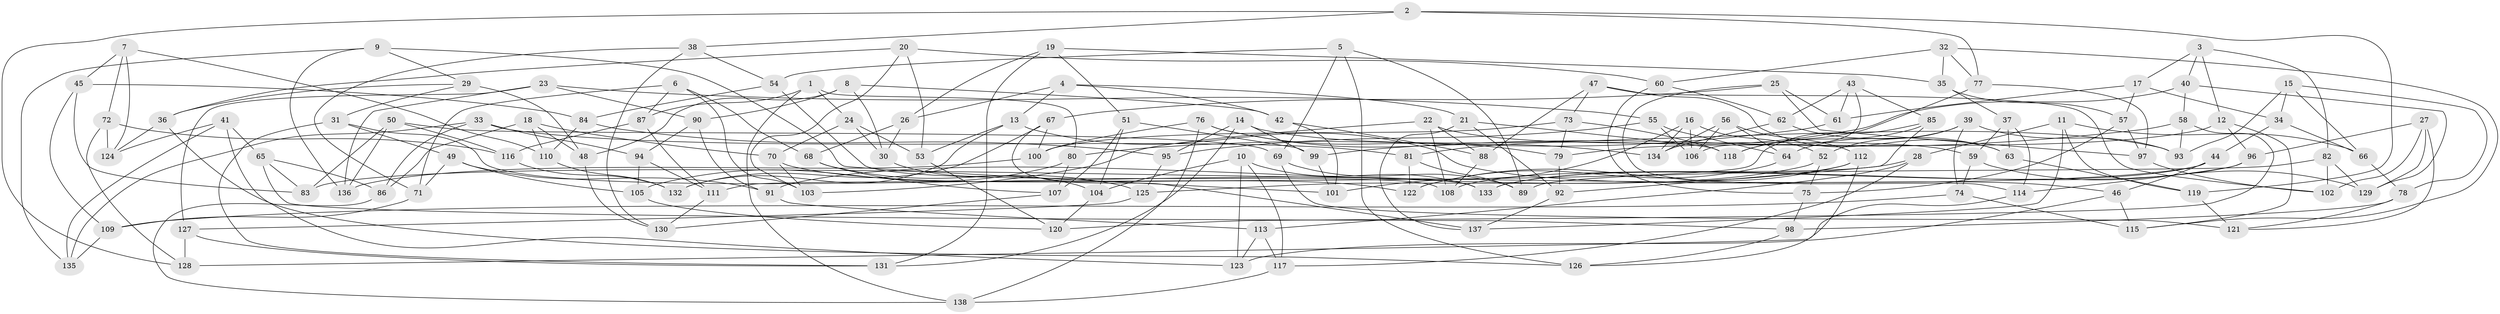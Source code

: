 // coarse degree distribution, {4: 0.40229885057471265, 5: 0.12643678160919541, 6: 0.45977011494252873, 3: 0.011494252873563218}
// Generated by graph-tools (version 1.1) at 2025/52/02/27/25 19:52:33]
// undirected, 138 vertices, 276 edges
graph export_dot {
graph [start="1"]
  node [color=gray90,style=filled];
  1;
  2;
  3;
  4;
  5;
  6;
  7;
  8;
  9;
  10;
  11;
  12;
  13;
  14;
  15;
  16;
  17;
  18;
  19;
  20;
  21;
  22;
  23;
  24;
  25;
  26;
  27;
  28;
  29;
  30;
  31;
  32;
  33;
  34;
  35;
  36;
  37;
  38;
  39;
  40;
  41;
  42;
  43;
  44;
  45;
  46;
  47;
  48;
  49;
  50;
  51;
  52;
  53;
  54;
  55;
  56;
  57;
  58;
  59;
  60;
  61;
  62;
  63;
  64;
  65;
  66;
  67;
  68;
  69;
  70;
  71;
  72;
  73;
  74;
  75;
  76;
  77;
  78;
  79;
  80;
  81;
  82;
  83;
  84;
  85;
  86;
  87;
  88;
  89;
  90;
  91;
  92;
  93;
  94;
  95;
  96;
  97;
  98;
  99;
  100;
  101;
  102;
  103;
  104;
  105;
  106;
  107;
  108;
  109;
  110;
  111;
  112;
  113;
  114;
  115;
  116;
  117;
  118;
  119;
  120;
  121;
  122;
  123;
  124;
  125;
  126;
  127;
  128;
  129;
  130;
  131;
  132;
  133;
  134;
  135;
  136;
  137;
  138;
  1 -- 80;
  1 -- 138;
  1 -- 24;
  1 -- 87;
  2 -- 128;
  2 -- 38;
  2 -- 77;
  2 -- 119;
  3 -- 12;
  3 -- 17;
  3 -- 40;
  3 -- 82;
  4 -- 21;
  4 -- 42;
  4 -- 13;
  4 -- 26;
  5 -- 54;
  5 -- 126;
  5 -- 69;
  5 -- 89;
  6 -- 71;
  6 -- 103;
  6 -- 68;
  6 -- 87;
  7 -- 124;
  7 -- 110;
  7 -- 72;
  7 -- 45;
  8 -- 90;
  8 -- 48;
  8 -- 30;
  8 -- 42;
  9 -- 136;
  9 -- 135;
  9 -- 29;
  9 -- 101;
  10 -- 104;
  10 -- 133;
  10 -- 117;
  10 -- 123;
  11 -- 28;
  11 -- 137;
  11 -- 66;
  11 -- 119;
  12 -- 79;
  12 -- 115;
  12 -- 96;
  13 -- 46;
  13 -- 53;
  13 -- 132;
  14 -- 93;
  14 -- 131;
  14 -- 95;
  14 -- 99;
  15 -- 34;
  15 -- 66;
  15 -- 78;
  15 -- 93;
  16 -- 106;
  16 -- 52;
  16 -- 134;
  16 -- 101;
  17 -- 57;
  17 -- 34;
  17 -- 61;
  18 -- 110;
  18 -- 48;
  18 -- 70;
  18 -- 86;
  19 -- 131;
  19 -- 26;
  19 -- 35;
  19 -- 51;
  20 -- 36;
  20 -- 60;
  20 -- 103;
  20 -- 53;
  21 -- 92;
  21 -- 118;
  21 -- 137;
  22 -- 88;
  22 -- 59;
  22 -- 108;
  22 -- 103;
  23 -- 127;
  23 -- 55;
  23 -- 136;
  23 -- 90;
  24 -- 70;
  24 -- 53;
  24 -- 30;
  25 -- 97;
  25 -- 67;
  25 -- 114;
  25 -- 61;
  26 -- 68;
  26 -- 30;
  27 -- 96;
  27 -- 102;
  27 -- 129;
  27 -- 121;
  28 -- 117;
  28 -- 108;
  28 -- 113;
  29 -- 31;
  29 -- 48;
  29 -- 36;
  30 -- 104;
  31 -- 133;
  31 -- 131;
  31 -- 49;
  32 -- 35;
  32 -- 77;
  32 -- 115;
  32 -- 60;
  33 -- 135;
  33 -- 94;
  33 -- 81;
  33 -- 86;
  34 -- 44;
  34 -- 66;
  35 -- 57;
  35 -- 37;
  36 -- 126;
  36 -- 124;
  37 -- 63;
  37 -- 59;
  37 -- 114;
  38 -- 54;
  38 -- 130;
  38 -- 71;
  39 -- 93;
  39 -- 64;
  39 -- 52;
  39 -- 74;
  40 -- 129;
  40 -- 58;
  40 -- 81;
  41 -- 65;
  41 -- 123;
  41 -- 135;
  41 -- 124;
  42 -- 88;
  42 -- 101;
  43 -- 61;
  43 -- 106;
  43 -- 85;
  43 -- 62;
  44 -- 46;
  44 -- 133;
  44 -- 83;
  45 -- 83;
  45 -- 109;
  45 -- 84;
  46 -- 123;
  46 -- 115;
  47 -- 88;
  47 -- 73;
  47 -- 63;
  47 -- 102;
  48 -- 130;
  49 -- 71;
  49 -- 105;
  49 -- 91;
  50 -- 136;
  50 -- 83;
  50 -- 69;
  50 -- 116;
  51 -- 104;
  51 -- 99;
  51 -- 107;
  52 -- 75;
  52 -- 91;
  53 -- 120;
  54 -- 84;
  54 -- 108;
  55 -- 95;
  55 -- 106;
  55 -- 64;
  56 -- 106;
  56 -- 112;
  56 -- 64;
  56 -- 134;
  57 -- 97;
  57 -- 75;
  58 -- 120;
  58 -- 99;
  58 -- 93;
  59 -- 129;
  59 -- 74;
  60 -- 62;
  60 -- 75;
  61 -- 80;
  62 -- 63;
  62 -- 134;
  63 -- 119;
  64 -- 122;
  65 -- 86;
  65 -- 98;
  65 -- 83;
  66 -- 78;
  67 -- 100;
  67 -- 137;
  67 -- 132;
  68 -- 125;
  68 -- 107;
  69 -- 89;
  69 -- 121;
  70 -- 103;
  70 -- 122;
  71 -- 109;
  72 -- 128;
  72 -- 124;
  72 -- 116;
  73 -- 100;
  73 -- 79;
  73 -- 118;
  74 -- 109;
  74 -- 115;
  75 -- 98;
  76 -- 138;
  76 -- 134;
  76 -- 79;
  76 -- 100;
  77 -- 118;
  77 -- 97;
  78 -- 121;
  78 -- 98;
  79 -- 92;
  80 -- 107;
  80 -- 105;
  81 -- 89;
  81 -- 122;
  82 -- 129;
  82 -- 89;
  82 -- 102;
  84 -- 110;
  84 -- 95;
  85 -- 118;
  85 -- 111;
  85 -- 92;
  86 -- 138;
  87 -- 116;
  87 -- 111;
  88 -- 108;
  90 -- 91;
  90 -- 94;
  91 -- 113;
  92 -- 137;
  94 -- 105;
  94 -- 111;
  95 -- 125;
  96 -- 133;
  96 -- 114;
  97 -- 102;
  98 -- 126;
  99 -- 101;
  100 -- 136;
  104 -- 120;
  105 -- 120;
  107 -- 130;
  109 -- 135;
  110 -- 132;
  111 -- 130;
  112 -- 122;
  112 -- 126;
  112 -- 125;
  113 -- 117;
  113 -- 123;
  114 -- 128;
  116 -- 132;
  117 -- 138;
  119 -- 121;
  125 -- 127;
  127 -- 128;
  127 -- 131;
}
